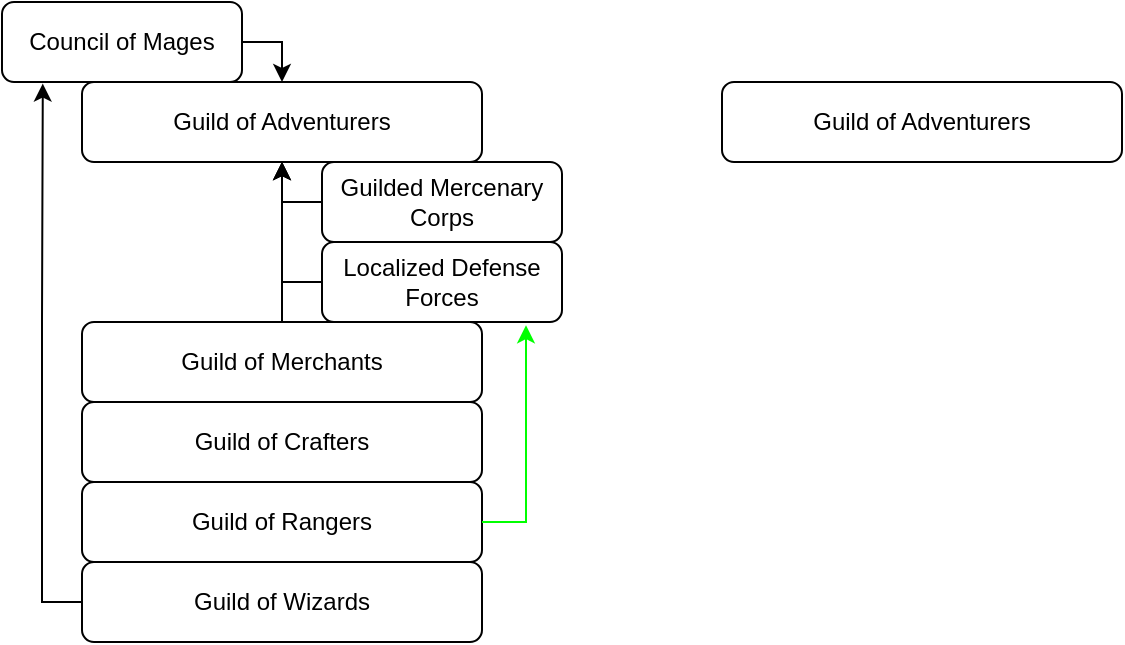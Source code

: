 <mxfile version="24.2.5" type="device">
  <diagram name="Page-1" id="o0ZqQBc5p8aBz4_Yj3NF">
    <mxGraphModel dx="1050" dy="717" grid="1" gridSize="10" guides="1" tooltips="1" connect="1" arrows="1" fold="1" page="1" pageScale="1" pageWidth="1100" pageHeight="850" math="0" shadow="0">
      <root>
        <mxCell id="0" />
        <mxCell id="1" parent="0" />
        <mxCell id="Qp0GUsCn_s2tmI3Qah0Y-1" value="Guild of Adventurers" style="rounded=1;whiteSpace=wrap;html=1;" vertex="1" parent="1">
          <mxGeometry x="120" y="120" width="200" height="40" as="geometry" />
        </mxCell>
        <mxCell id="Qp0GUsCn_s2tmI3Qah0Y-4" style="edgeStyle=orthogonalEdgeStyle;rounded=0;orthogonalLoop=1;jettySize=auto;html=1;exitX=0.5;exitY=0;exitDx=0;exitDy=0;entryX=0.5;entryY=1;entryDx=0;entryDy=0;" edge="1" parent="1" source="Qp0GUsCn_s2tmI3Qah0Y-2" target="Qp0GUsCn_s2tmI3Qah0Y-1">
          <mxGeometry relative="1" as="geometry" />
        </mxCell>
        <mxCell id="Qp0GUsCn_s2tmI3Qah0Y-2" value="Guild of Merchants" style="rounded=1;whiteSpace=wrap;html=1;" vertex="1" parent="1">
          <mxGeometry x="120" y="240" width="200" height="40" as="geometry" />
        </mxCell>
        <mxCell id="Qp0GUsCn_s2tmI3Qah0Y-3" value="Guild of Crafters" style="rounded=1;whiteSpace=wrap;html=1;" vertex="1" parent="1">
          <mxGeometry x="120" y="280" width="200" height="40" as="geometry" />
        </mxCell>
        <mxCell id="Qp0GUsCn_s2tmI3Qah0Y-6" style="edgeStyle=orthogonalEdgeStyle;rounded=0;orthogonalLoop=1;jettySize=auto;html=1;exitX=0;exitY=0.5;exitDx=0;exitDy=0;" edge="1" parent="1" source="Qp0GUsCn_s2tmI3Qah0Y-5" target="Qp0GUsCn_s2tmI3Qah0Y-1">
          <mxGeometry relative="1" as="geometry" />
        </mxCell>
        <mxCell id="Qp0GUsCn_s2tmI3Qah0Y-5" value="Localized Defense Forces" style="rounded=1;whiteSpace=wrap;html=1;" vertex="1" parent="1">
          <mxGeometry x="240" y="200" width="120" height="40" as="geometry" />
        </mxCell>
        <mxCell id="Qp0GUsCn_s2tmI3Qah0Y-8" style="edgeStyle=orthogonalEdgeStyle;rounded=0;orthogonalLoop=1;jettySize=auto;html=1;exitX=0;exitY=0.5;exitDx=0;exitDy=0;" edge="1" parent="1" source="Qp0GUsCn_s2tmI3Qah0Y-7" target="Qp0GUsCn_s2tmI3Qah0Y-1">
          <mxGeometry relative="1" as="geometry" />
        </mxCell>
        <mxCell id="Qp0GUsCn_s2tmI3Qah0Y-7" value="Guilded Mercenary Corps" style="rounded=1;whiteSpace=wrap;html=1;" vertex="1" parent="1">
          <mxGeometry x="240" y="160" width="120" height="40" as="geometry" />
        </mxCell>
        <mxCell id="Qp0GUsCn_s2tmI3Qah0Y-9" value="Guild of Rangers" style="rounded=1;whiteSpace=wrap;html=1;" vertex="1" parent="1">
          <mxGeometry x="120" y="320" width="200" height="40" as="geometry" />
        </mxCell>
        <mxCell id="Qp0GUsCn_s2tmI3Qah0Y-10" value="Guild of Wizards" style="rounded=1;whiteSpace=wrap;html=1;" vertex="1" parent="1">
          <mxGeometry x="120" y="360" width="200" height="40" as="geometry" />
        </mxCell>
        <mxCell id="Qp0GUsCn_s2tmI3Qah0Y-14" style="edgeStyle=orthogonalEdgeStyle;rounded=0;orthogonalLoop=1;jettySize=auto;html=1;exitX=1;exitY=0.5;exitDx=0;exitDy=0;" edge="1" parent="1" source="Qp0GUsCn_s2tmI3Qah0Y-12" target="Qp0GUsCn_s2tmI3Qah0Y-1">
          <mxGeometry relative="1" as="geometry" />
        </mxCell>
        <mxCell id="Qp0GUsCn_s2tmI3Qah0Y-12" value="Council of Mages" style="rounded=1;whiteSpace=wrap;html=1;" vertex="1" parent="1">
          <mxGeometry x="80" y="80" width="120" height="40" as="geometry" />
        </mxCell>
        <mxCell id="Qp0GUsCn_s2tmI3Qah0Y-13" style="edgeStyle=orthogonalEdgeStyle;rounded=0;orthogonalLoop=1;jettySize=auto;html=1;exitX=0;exitY=0.5;exitDx=0;exitDy=0;entryX=0.17;entryY=1.02;entryDx=0;entryDy=0;entryPerimeter=0;" edge="1" parent="1" source="Qp0GUsCn_s2tmI3Qah0Y-10" target="Qp0GUsCn_s2tmI3Qah0Y-12">
          <mxGeometry relative="1" as="geometry" />
        </mxCell>
        <mxCell id="Qp0GUsCn_s2tmI3Qah0Y-15" style="edgeStyle=orthogonalEdgeStyle;rounded=0;orthogonalLoop=1;jettySize=auto;html=1;exitX=1;exitY=0.5;exitDx=0;exitDy=0;entryX=0.85;entryY=1.04;entryDx=0;entryDy=0;entryPerimeter=0;fillColor=#00FF00;strokeColor=#00FF00;" edge="1" parent="1" source="Qp0GUsCn_s2tmI3Qah0Y-9" target="Qp0GUsCn_s2tmI3Qah0Y-5">
          <mxGeometry relative="1" as="geometry" />
        </mxCell>
        <mxCell id="Qp0GUsCn_s2tmI3Qah0Y-17" value="Guild of Adventurers" style="rounded=1;whiteSpace=wrap;html=1;" vertex="1" parent="1">
          <mxGeometry x="440" y="120" width="200" height="40" as="geometry" />
        </mxCell>
      </root>
    </mxGraphModel>
  </diagram>
</mxfile>
